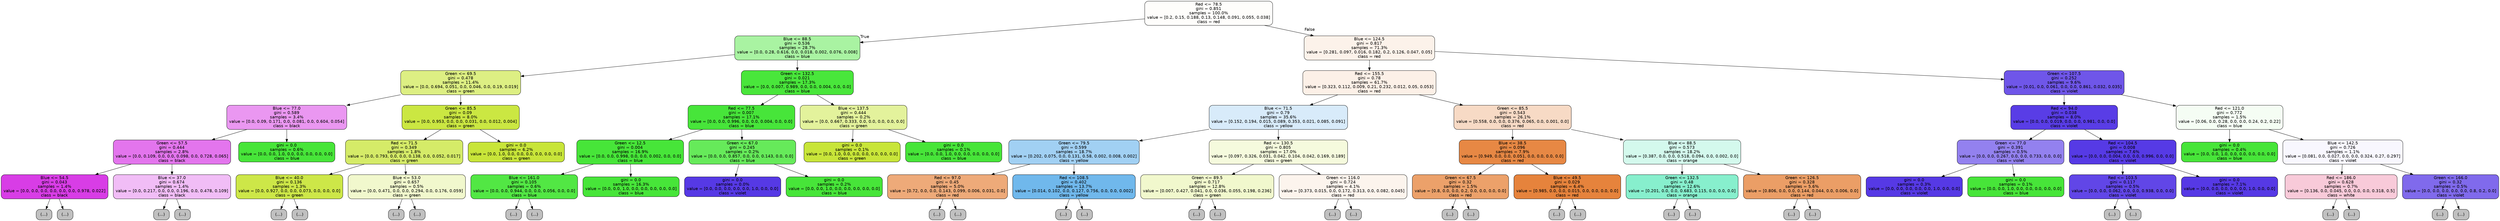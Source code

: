 digraph Tree {
node [shape=box, style="filled, rounded", color="black", fontname=helvetica] ;
edge [fontname=helvetica] ;
0 [label="Red <= 78.5\ngini = 0.851\nsamples = 100.0%\nvalue = [0.2, 0.15, 0.188, 0.13, 0.148, 0.091, 0.055, 0.038]\nclass = red", fillcolor="#e5813904"] ;
1 [label="Blue <= 88.5\ngini = 0.536\nsamples = 28.7%\nvalue = [0.0, 0.28, 0.616, 0.0, 0.018, 0.002, 0.076, 0.008]\nclass = blue", fillcolor="#47e53977"] ;
0 -> 1 [labeldistance=2.5, labelangle=45, headlabel="True"] ;
2 [label="Green <= 69.5\ngini = 0.478\nsamples = 11.4%\nvalue = [0.0, 0.694, 0.051, 0.0, 0.046, 0.0, 0.19, 0.019]\nclass = green", fillcolor="#c8e5399f"] ;
1 -> 2 ;
3 [label="Blue <= 77.0\ngini = 0.589\nsamples = 3.4%\nvalue = [0.0, 0.09, 0.171, 0.0, 0.081, 0.0, 0.604, 0.054]\nclass = black", fillcolor="#d739e585"] ;
2 -> 3 ;
4 [label="Green <= 57.5\ngini = 0.444\nsamples = 2.8%\nvalue = [0.0, 0.109, 0.0, 0.0, 0.098, 0.0, 0.728, 0.065]\nclass = black", fillcolor="#d739e5b1"] ;
3 -> 4 ;
5 [label="Blue <= 54.5\ngini = 0.043\nsamples = 1.4%\nvalue = [0.0, 0.0, 0.0, 0.0, 0.0, 0.0, 0.978, 0.022]\nclass = black", fillcolor="#d739e5f9"] ;
4 -> 5 ;
6 [label="(...)", fillcolor="#C0C0C0"] ;
5 -> 6 ;
7 [label="(...)", fillcolor="#C0C0C0"] ;
5 -> 7 ;
10 [label="Blue <= 37.0\ngini = 0.674\nsamples = 1.4%\nvalue = [0.0, 0.217, 0.0, 0.0, 0.196, 0.0, 0.478, 0.109]\nclass = black", fillcolor="#d739e555"] ;
4 -> 10 ;
11 [label="(...)", fillcolor="#C0C0C0"] ;
10 -> 11 ;
12 [label="(...)", fillcolor="#C0C0C0"] ;
10 -> 12 ;
29 [label="gini = 0.0\nsamples = 0.6%\nvalue = [0.0, 0.0, 1.0, 0.0, 0.0, 0.0, 0.0, 0.0]\nclass = blue", fillcolor="#47e539ff"] ;
3 -> 29 ;
30 [label="Green <= 85.5\ngini = 0.09\nsamples = 8.0%\nvalue = [0.0, 0.953, 0.0, 0.0, 0.031, 0.0, 0.012, 0.004]\nclass = green", fillcolor="#c8e539f3"] ;
2 -> 30 ;
31 [label="Red <= 71.5\ngini = 0.349\nsamples = 1.8%\nvalue = [0.0, 0.793, 0.0, 0.0, 0.138, 0.0, 0.052, 0.017]\nclass = green", fillcolor="#c8e539c2"] ;
30 -> 31 ;
32 [label="Blue <= 40.0\ngini = 0.136\nsamples = 1.3%\nvalue = [0.0, 0.927, 0.0, 0.0, 0.073, 0.0, 0.0, 0.0]\nclass = green", fillcolor="#c8e539eb"] ;
31 -> 32 ;
33 [label="(...)", fillcolor="#C0C0C0"] ;
32 -> 33 ;
42 [label="(...)", fillcolor="#C0C0C0"] ;
32 -> 42 ;
43 [label="Blue <= 53.0\ngini = 0.657\nsamples = 0.5%\nvalue = [0.0, 0.471, 0.0, 0.0, 0.294, 0.0, 0.176, 0.059]\nclass = green", fillcolor="#c8e53940"] ;
31 -> 43 ;
44 [label="(...)", fillcolor="#C0C0C0"] ;
43 -> 44 ;
45 [label="(...)", fillcolor="#C0C0C0"] ;
43 -> 45 ;
50 [label="gini = 0.0\nsamples = 6.2%\nvalue = [0.0, 1.0, 0.0, 0.0, 0.0, 0.0, 0.0, 0.0]\nclass = green", fillcolor="#c8e539ff"] ;
30 -> 50 ;
51 [label="Green <= 132.5\ngini = 0.021\nsamples = 17.3%\nvalue = [0.0, 0.007, 0.989, 0.0, 0.0, 0.004, 0.0, 0.0]\nclass = blue", fillcolor="#47e539fc"] ;
1 -> 51 ;
52 [label="Red <= 77.5\ngini = 0.007\nsamples = 17.1%\nvalue = [0.0, 0.0, 0.996, 0.0, 0.0, 0.004, 0.0, 0.0]\nclass = blue", fillcolor="#47e539fe"] ;
51 -> 52 ;
53 [label="Green <= 12.5\ngini = 0.004\nsamples = 16.9%\nvalue = [0.0, 0.0, 0.998, 0.0, 0.0, 0.002, 0.0, 0.0]\nclass = blue", fillcolor="#47e539ff"] ;
52 -> 53 ;
54 [label="Blue <= 161.0\ngini = 0.105\nsamples = 0.6%\nvalue = [0.0, 0.0, 0.944, 0.0, 0.0, 0.056, 0.0, 0.0]\nclass = blue", fillcolor="#47e539f0"] ;
53 -> 54 ;
55 [label="(...)", fillcolor="#C0C0C0"] ;
54 -> 55 ;
56 [label="(...)", fillcolor="#C0C0C0"] ;
54 -> 56 ;
57 [label="gini = 0.0\nsamples = 16.3%\nvalue = [0.0, 0.0, 1.0, 0.0, 0.0, 0.0, 0.0, 0.0]\nclass = blue", fillcolor="#47e539ff"] ;
53 -> 57 ;
58 [label="Green <= 67.0\ngini = 0.245\nsamples = 0.2%\nvalue = [0.0, 0.0, 0.857, 0.0, 0.0, 0.143, 0.0, 0.0]\nclass = blue", fillcolor="#47e539d4"] ;
52 -> 58 ;
59 [label="gini = 0.0\nsamples = 0.0%\nvalue = [0.0, 0.0, 0.0, 0.0, 0.0, 1.0, 0.0, 0.0]\nclass = violet", fillcolor="#5639e5ff"] ;
58 -> 59 ;
60 [label="gini = 0.0\nsamples = 0.2%\nvalue = [0.0, 0.0, 1.0, 0.0, 0.0, 0.0, 0.0, 0.0]\nclass = blue", fillcolor="#47e539ff"] ;
58 -> 60 ;
61 [label="Blue <= 137.5\ngini = 0.444\nsamples = 0.2%\nvalue = [0.0, 0.667, 0.333, 0.0, 0.0, 0.0, 0.0, 0.0]\nclass = green", fillcolor="#c8e5397f"] ;
51 -> 61 ;
62 [label="gini = 0.0\nsamples = 0.1%\nvalue = [0.0, 1.0, 0.0, 0.0, 0.0, 0.0, 0.0, 0.0]\nclass = green", fillcolor="#c8e539ff"] ;
61 -> 62 ;
63 [label="gini = 0.0\nsamples = 0.1%\nvalue = [0.0, 0.0, 1.0, 0.0, 0.0, 0.0, 0.0, 0.0]\nclass = blue", fillcolor="#47e539ff"] ;
61 -> 63 ;
64 [label="Blue <= 124.5\ngini = 0.817\nsamples = 71.3%\nvalue = [0.281, 0.097, 0.016, 0.182, 0.2, 0.126, 0.047, 0.05]\nclass = red", fillcolor="#e581391a"] ;
0 -> 64 [labeldistance=2.5, labelangle=-45, headlabel="False"] ;
65 [label="Red <= 155.5\ngini = 0.78\nsamples = 61.7%\nvalue = [0.323, 0.112, 0.009, 0.21, 0.232, 0.012, 0.05, 0.053]\nclass = red", fillcolor="#e581391e"] ;
64 -> 65 ;
66 [label="Blue <= 71.5\ngini = 0.79\nsamples = 35.6%\nvalue = [0.152, 0.194, 0.015, 0.089, 0.353, 0.021, 0.085, 0.091]\nclass = yellow", fillcolor="#399de532"] ;
65 -> 66 ;
67 [label="Green <= 79.5\ngini = 0.599\nsamples = 18.7%\nvalue = [0.202, 0.075, 0.0, 0.131, 0.58, 0.002, 0.008, 0.002]\nclass = yellow", fillcolor="#399de579"] ;
66 -> 67 ;
68 [label="Red <= 97.0\ngini = 0.45\nsamples = 5.0%\nvalue = [0.72, 0.0, 0.0, 0.143, 0.099, 0.006, 0.031, 0.0]\nclass = red", fillcolor="#e58139ac"] ;
67 -> 68 ;
69 [label="(...)", fillcolor="#C0C0C0"] ;
68 -> 69 ;
76 [label="(...)", fillcolor="#C0C0C0"] ;
68 -> 76 ;
105 [label="Red <= 108.5\ngini = 0.402\nsamples = 13.7%\nvalue = [0.014, 0.102, 0.0, 0.127, 0.756, 0.0, 0.0, 0.002]\nclass = yellow", fillcolor="#399de5b8"] ;
67 -> 105 ;
106 [label="(...)", fillcolor="#C0C0C0"] ;
105 -> 106 ;
131 [label="(...)", fillcolor="#C0C0C0"] ;
105 -> 131 ;
184 [label="Red <= 130.5\ngini = 0.805\nsamples = 17.0%\nvalue = [0.097, 0.326, 0.031, 0.042, 0.104, 0.042, 0.169, 0.189]\nclass = green", fillcolor="#c8e5392b"] ;
66 -> 184 ;
185 [label="Green <= 89.5\ngini = 0.717\nsamples = 12.8%\nvalue = [0.007, 0.427, 0.041, 0.0, 0.036, 0.055, 0.198, 0.236]\nclass = green", fillcolor="#c8e53940"] ;
184 -> 185 ;
186 [label="(...)", fillcolor="#C0C0C0"] ;
185 -> 186 ;
217 [label="(...)", fillcolor="#C0C0C0"] ;
185 -> 217 ;
338 [label="Green <= 116.0\ngini = 0.724\nsamples = 4.1%\nvalue = [0.373, 0.015, 0.0, 0.172, 0.313, 0.0, 0.082, 0.045]\nclass = red", fillcolor="#e5813916"] ;
184 -> 338 ;
339 [label="(...)", fillcolor="#C0C0C0"] ;
338 -> 339 ;
358 [label="(...)", fillcolor="#C0C0C0"] ;
338 -> 358 ;
399 [label="Green <= 85.5\ngini = 0.543\nsamples = 26.1%\nvalue = [0.558, 0.0, 0.0, 0.376, 0.065, 0.0, 0.001, 0.0]\nclass = red", fillcolor="#e581394a"] ;
65 -> 399 ;
400 [label="Blue <= 38.5\ngini = 0.096\nsamples = 7.9%\nvalue = [0.949, 0.0, 0.0, 0.051, 0.0, 0.0, 0.0, 0.0]\nclass = red", fillcolor="#e58139f1"] ;
399 -> 400 ;
401 [label="Green <= 67.5\ngini = 0.32\nsamples = 1.5%\nvalue = [0.8, 0.0, 0.0, 0.2, 0.0, 0.0, 0.0, 0.0]\nclass = red", fillcolor="#e58139bf"] ;
400 -> 401 ;
402 [label="(...)", fillcolor="#C0C0C0"] ;
401 -> 402 ;
403 [label="(...)", fillcolor="#C0C0C0"] ;
401 -> 403 ;
406 [label="Blue <= 49.5\ngini = 0.029\nsamples = 6.4%\nvalue = [0.985, 0.0, 0.0, 0.015, 0.0, 0.0, 0.0, 0.0]\nclass = red", fillcolor="#e58139fb"] ;
400 -> 406 ;
407 [label="(...)", fillcolor="#C0C0C0"] ;
406 -> 407 ;
416 [label="(...)", fillcolor="#C0C0C0"] ;
406 -> 416 ;
417 [label="Blue <= 88.5\ngini = 0.573\nsamples = 18.2%\nvalue = [0.387, 0.0, 0.0, 0.518, 0.094, 0.0, 0.002, 0.0]\nclass = orange", fillcolor="#39e5ac37"] ;
399 -> 417 ;
418 [label="Green <= 132.5\ngini = 0.48\nsamples = 12.6%\nvalue = [0.201, 0.0, 0.0, 0.683, 0.115, 0.0, 0.0, 0.0]\nclass = orange", fillcolor="#39e5ac9a"] ;
417 -> 418 ;
419 [label="(...)", fillcolor="#C0C0C0"] ;
418 -> 419 ;
522 [label="(...)", fillcolor="#C0C0C0"] ;
418 -> 522 ;
535 [label="Green <= 126.5\ngini = 0.328\nsamples = 5.6%\nvalue = [0.806, 0.0, 0.0, 0.144, 0.044, 0.0, 0.006, 0.0]\nclass = red", fillcolor="#e58139c5"] ;
417 -> 535 ;
536 [label="(...)", fillcolor="#C0C0C0"] ;
535 -> 536 ;
563 [label="(...)", fillcolor="#C0C0C0"] ;
535 -> 563 ;
576 [label="Green <= 107.5\ngini = 0.252\nsamples = 9.6%\nvalue = [0.01, 0.0, 0.061, 0.0, 0.0, 0.861, 0.032, 0.035]\nclass = violet", fillcolor="#5639e5d9"] ;
64 -> 576 ;
577 [label="Red <= 94.0\ngini = 0.038\nsamples = 8.0%\nvalue = [0.0, 0.0, 0.019, 0.0, 0.0, 0.981, 0.0, 0.0]\nclass = violet", fillcolor="#5639e5fa"] ;
576 -> 577 ;
578 [label="Green <= 77.0\ngini = 0.391\nsamples = 0.5%\nvalue = [0.0, 0.0, 0.267, 0.0, 0.0, 0.733, 0.0, 0.0]\nclass = violet", fillcolor="#5639e5a2"] ;
577 -> 578 ;
579 [label="gini = 0.0\nsamples = 0.3%\nvalue = [0.0, 0.0, 0.0, 0.0, 0.0, 1.0, 0.0, 0.0]\nclass = violet", fillcolor="#5639e5ff"] ;
578 -> 579 ;
580 [label="gini = 0.0\nsamples = 0.1%\nvalue = [0.0, 0.0, 1.0, 0.0, 0.0, 0.0, 0.0, 0.0]\nclass = blue", fillcolor="#47e539ff"] ;
578 -> 580 ;
581 [label="Red <= 104.5\ngini = 0.008\nsamples = 7.6%\nvalue = [0.0, 0.0, 0.004, 0.0, 0.0, 0.996, 0.0, 0.0]\nclass = violet", fillcolor="#5639e5fe"] ;
577 -> 581 ;
582 [label="Red <= 103.5\ngini = 0.117\nsamples = 0.5%\nvalue = [0.0, 0.0, 0.062, 0.0, 0.0, 0.938, 0.0, 0.0]\nclass = violet", fillcolor="#5639e5ee"] ;
581 -> 582 ;
583 [label="(...)", fillcolor="#C0C0C0"] ;
582 -> 583 ;
584 [label="(...)", fillcolor="#C0C0C0"] ;
582 -> 584 ;
585 [label="gini = 0.0\nsamples = 7.1%\nvalue = [0.0, 0.0, 0.0, 0.0, 0.0, 1.0, 0.0, 0.0]\nclass = violet", fillcolor="#5639e5ff"] ;
581 -> 585 ;
586 [label="Red <= 121.0\ngini = 0.772\nsamples = 1.5%\nvalue = [0.06, 0.0, 0.28, 0.0, 0.0, 0.24, 0.2, 0.22]\nclass = blue", fillcolor="#47e5390d"] ;
576 -> 586 ;
587 [label="gini = 0.0\nsamples = 0.4%\nvalue = [0.0, 0.0, 1.0, 0.0, 0.0, 0.0, 0.0, 0.0]\nclass = blue", fillcolor="#47e539ff"] ;
586 -> 587 ;
588 [label="Blue <= 142.5\ngini = 0.726\nsamples = 1.1%\nvalue = [0.081, 0.0, 0.027, 0.0, 0.0, 0.324, 0.27, 0.297]\nclass = violet", fillcolor="#5639e50a"] ;
586 -> 588 ;
589 [label="Red <= 186.0\ngini = 0.628\nsamples = 0.7%\nvalue = [0.136, 0.0, 0.045, 0.0, 0.0, 0.0, 0.318, 0.5]\nclass = white", fillcolor="#e5397244"] ;
588 -> 589 ;
590 [label="(...)", fillcolor="#C0C0C0"] ;
589 -> 590 ;
601 [label="(...)", fillcolor="#C0C0C0"] ;
589 -> 601 ;
602 [label="Green <= 166.0\ngini = 0.32\nsamples = 0.5%\nvalue = [0.0, 0.0, 0.0, 0.0, 0.0, 0.8, 0.2, 0.0]\nclass = violet", fillcolor="#5639e5bf"] ;
588 -> 602 ;
603 [label="(...)", fillcolor="#C0C0C0"] ;
602 -> 603 ;
604 [label="(...)", fillcolor="#C0C0C0"] ;
602 -> 604 ;
}